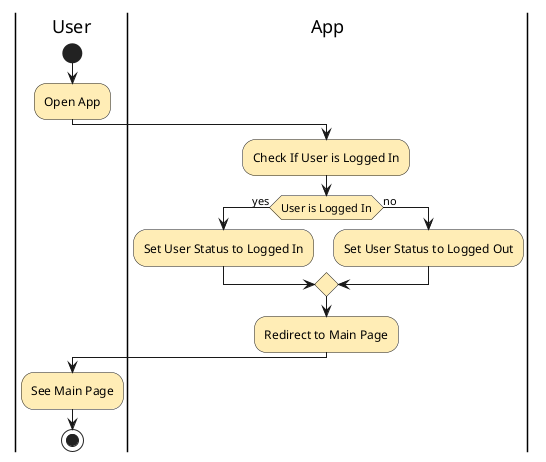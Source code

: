 @startuml Splash Screen
' Auth Check Proses
skinparam ActivityBackgroundColor FFEDB6

|User|
start
:Open App;

|App|
:Check If User is Logged In;
if (User is Logged In) then (yes)
    :Set User Status to Logged In;
else (no)
    :Set User Status to Logged Out;
endif
    :Redirect to Main Page;

|User|
:See Main Page;
stop
@enduml